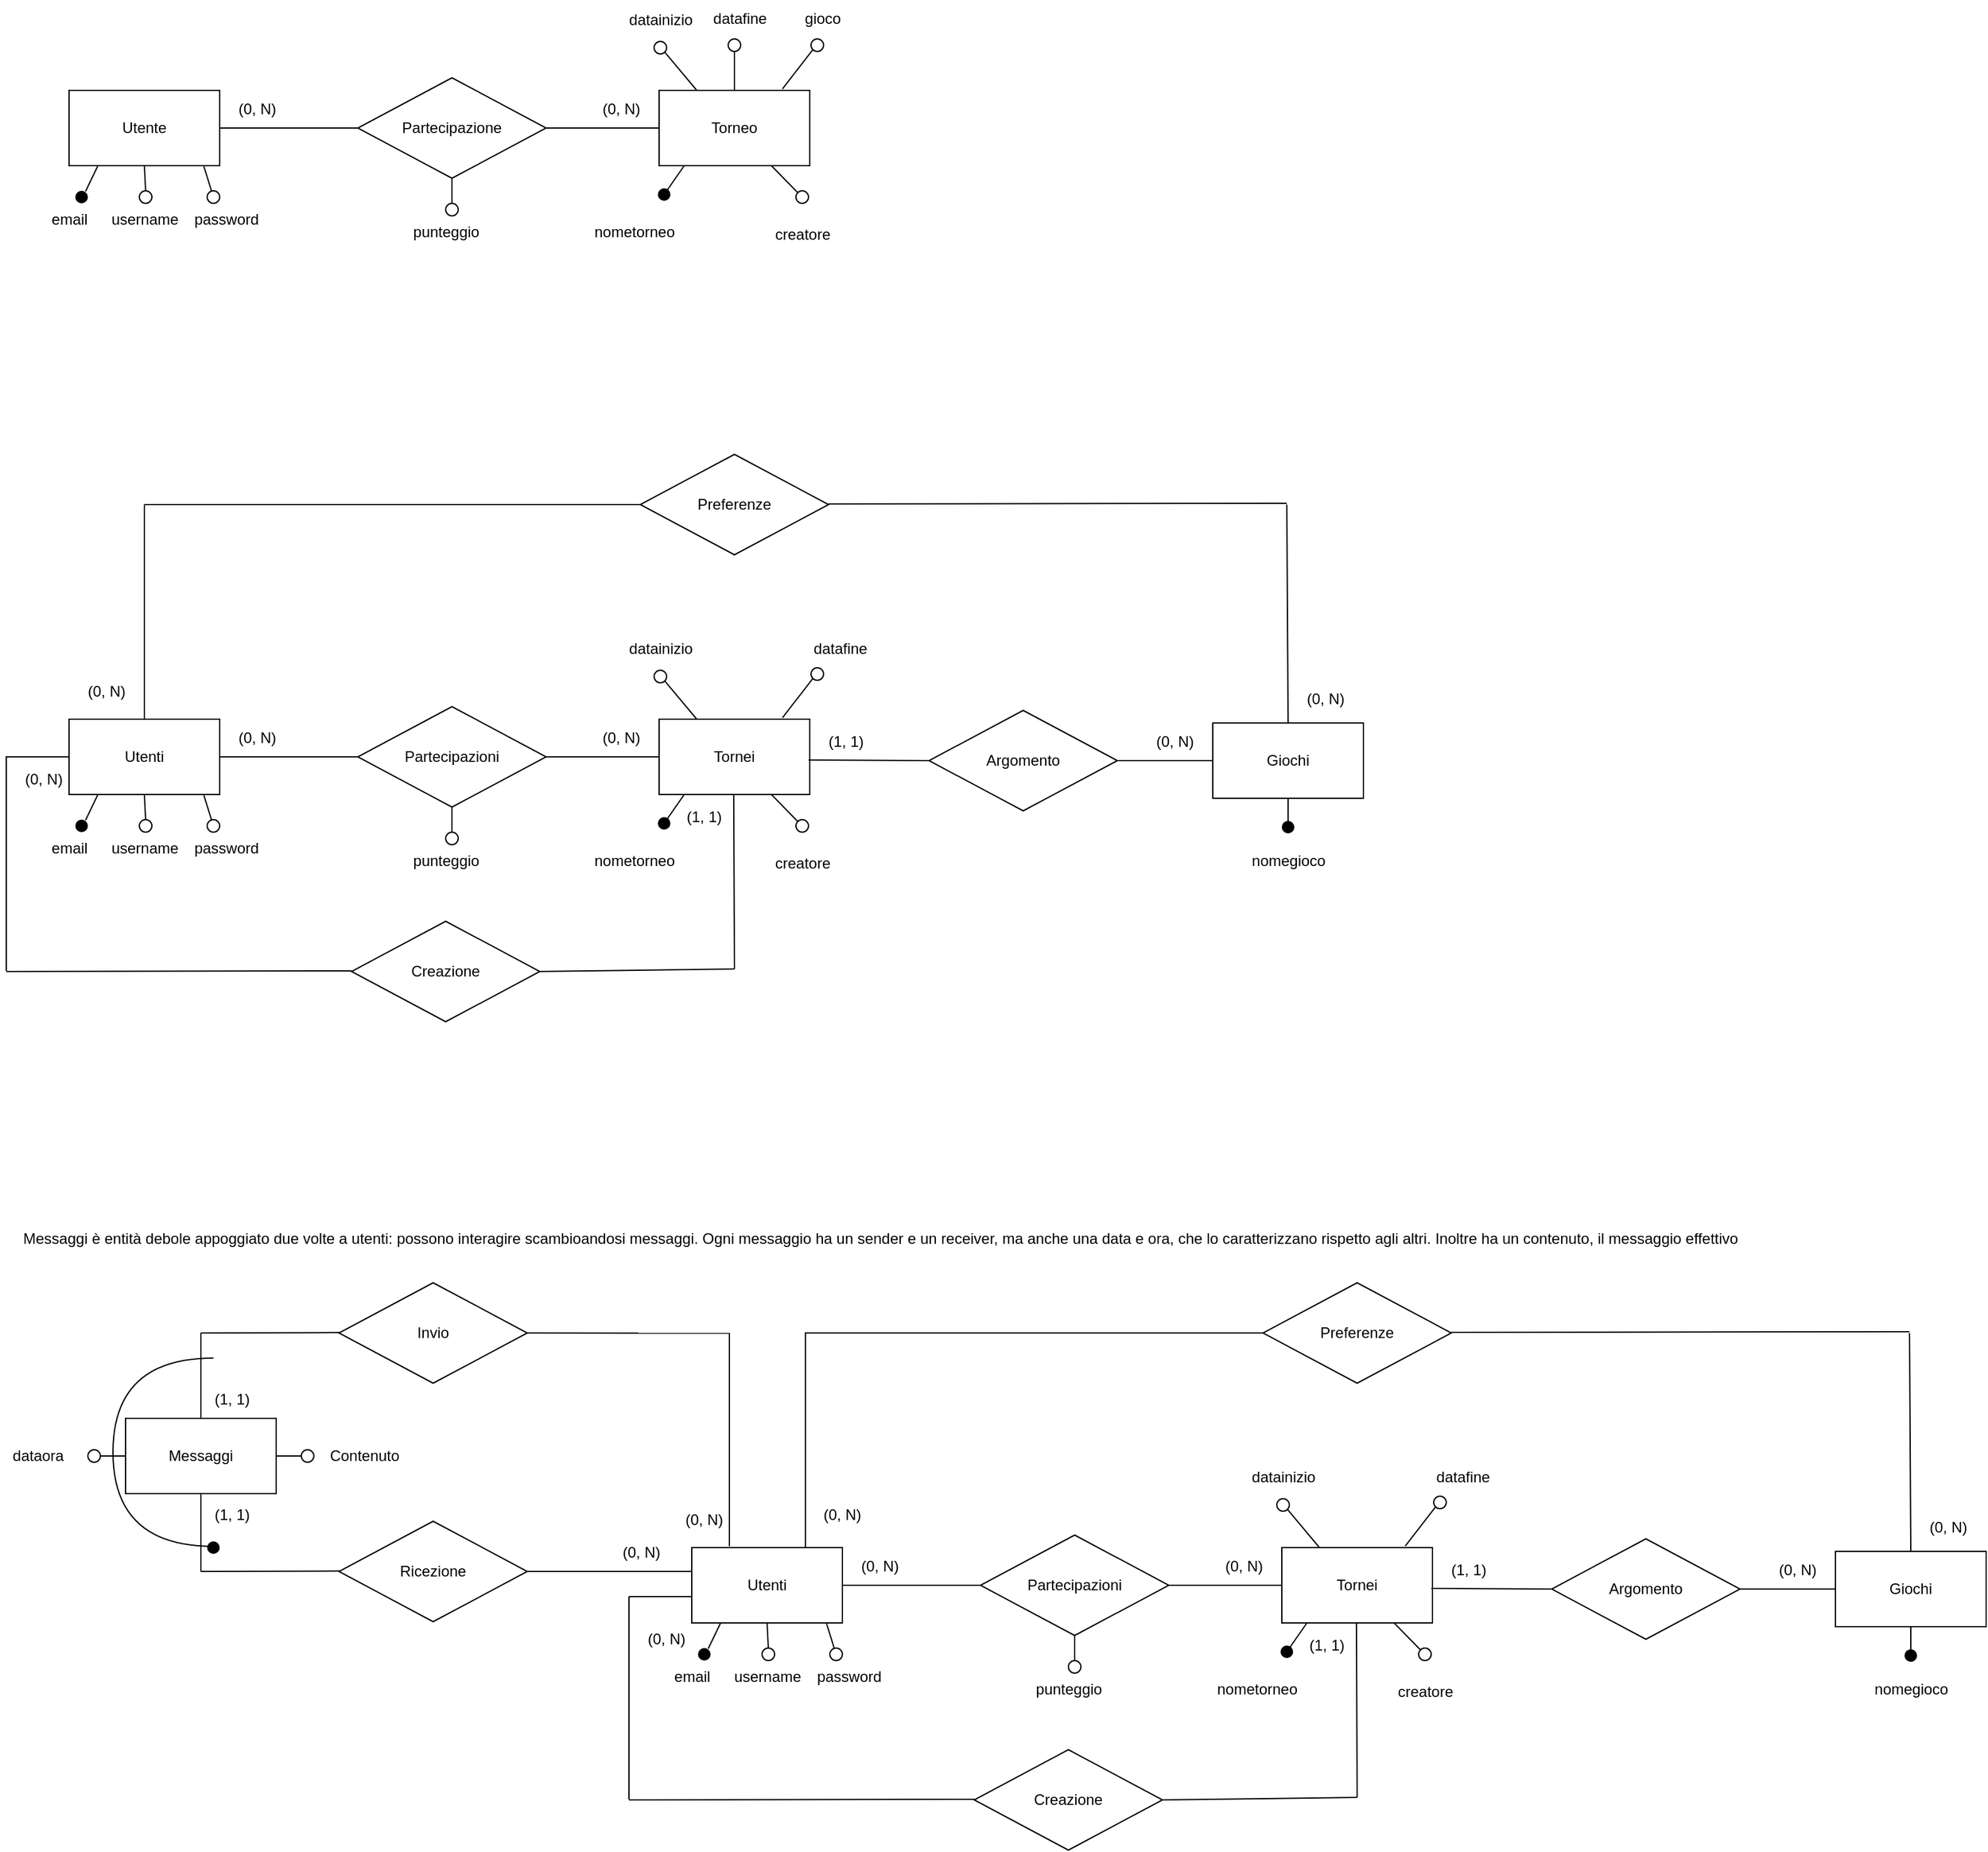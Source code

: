 <mxfile version="23.1.5" type="device">
  <diagram id="R2lEEEUBdFMjLlhIrx00" name="Page-1">
    <mxGraphModel dx="3183" dy="1380" grid="1" gridSize="10" guides="1" tooltips="1" connect="1" arrows="1" fold="1" page="1" pageScale="1" pageWidth="850" pageHeight="1100" math="0" shadow="0" extFonts="Permanent Marker^https://fonts.googleapis.com/css?family=Permanent+Marker">
      <root>
        <mxCell id="0" />
        <mxCell id="1" parent="0" />
        <mxCell id="5RFl3fI0sUFx02BjKnDQ-1" value="Partecipazione" style="rhombus;whiteSpace=wrap;html=1;" parent="1" vertex="1">
          <mxGeometry x="-540" y="220" width="150" height="80" as="geometry" />
        </mxCell>
        <mxCell id="5RFl3fI0sUFx02BjKnDQ-2" value="Utente" style="rounded=0;whiteSpace=wrap;html=1;" parent="1" vertex="1">
          <mxGeometry x="-770" y="230" width="120" height="60" as="geometry" />
        </mxCell>
        <mxCell id="5RFl3fI0sUFx02BjKnDQ-3" value="Torneo" style="rounded=0;whiteSpace=wrap;html=1;" parent="1" vertex="1">
          <mxGeometry x="-300" y="230" width="120" height="60" as="geometry" />
        </mxCell>
        <mxCell id="5RFl3fI0sUFx02BjKnDQ-4" value="" style="endArrow=none;html=1;rounded=0;exitX=1;exitY=0.5;exitDx=0;exitDy=0;entryX=0;entryY=0.5;entryDx=0;entryDy=0;" parent="1" source="5RFl3fI0sUFx02BjKnDQ-2" target="5RFl3fI0sUFx02BjKnDQ-1" edge="1">
          <mxGeometry width="50" height="50" relative="1" as="geometry">
            <mxPoint x="-650" y="360" as="sourcePoint" />
            <mxPoint x="-600" y="310" as="targetPoint" />
          </mxGeometry>
        </mxCell>
        <mxCell id="5RFl3fI0sUFx02BjKnDQ-5" value="" style="endArrow=none;html=1;rounded=0;exitX=1;exitY=0.5;exitDx=0;exitDy=0;entryX=0;entryY=0.5;entryDx=0;entryDy=0;" parent="1" source="5RFl3fI0sUFx02BjKnDQ-1" target="5RFl3fI0sUFx02BjKnDQ-3" edge="1">
          <mxGeometry width="50" height="50" relative="1" as="geometry">
            <mxPoint x="-290" y="170" as="sourcePoint" />
            <mxPoint x="-180" y="170" as="targetPoint" />
            <Array as="points" />
          </mxGeometry>
        </mxCell>
        <mxCell id="5RFl3fI0sUFx02BjKnDQ-6" value="(0, N)" style="text;html=1;align=center;verticalAlign=middle;whiteSpace=wrap;rounded=0;" parent="1" vertex="1">
          <mxGeometry x="-650" y="230" width="60" height="30" as="geometry" />
        </mxCell>
        <mxCell id="5RFl3fI0sUFx02BjKnDQ-7" value="(0, N)" style="text;html=1;align=center;verticalAlign=middle;whiteSpace=wrap;rounded=0;" parent="1" vertex="1">
          <mxGeometry x="-360" y="230" width="60" height="30" as="geometry" />
        </mxCell>
        <mxCell id="slclaiTUCsW0TbaONfWg-7" value="" style="group" parent="1" vertex="1" connectable="0">
          <mxGeometry x="-714" y="310" width="10" height="10" as="geometry" />
        </mxCell>
        <mxCell id="slclaiTUCsW0TbaONfWg-4" value="" style="endArrow=none;html=1;rounded=0;entryX=0.5;entryY=1;entryDx=0;entryDy=0;" parent="slclaiTUCsW0TbaONfWg-7" target="5RFl3fI0sUFx02BjKnDQ-2" edge="1">
          <mxGeometry width="50" height="50" relative="1" as="geometry">
            <mxPoint x="5" as="sourcePoint" />
            <mxPoint x="365" y="30" as="targetPoint" />
          </mxGeometry>
        </mxCell>
        <mxCell id="slclaiTUCsW0TbaONfWg-6" value="" style="ellipse;html=1;aspect=fixed;" parent="slclaiTUCsW0TbaONfWg-7" vertex="1">
          <mxGeometry width="10" height="10" as="geometry" />
        </mxCell>
        <mxCell id="slclaiTUCsW0TbaONfWg-11" value="" style="shape=waypoint;sketch=0;fillStyle=solid;size=10;pointerEvents=1;points=[];fillColor=none;resizable=0;rotatable=0;perimeter=centerPerimeter;snapToPoint=1;" parent="1" vertex="1">
          <mxGeometry x="-770" y="305" width="20" height="20" as="geometry" />
        </mxCell>
        <mxCell id="slclaiTUCsW0TbaONfWg-12" value="" style="group" parent="1" vertex="1" connectable="0">
          <mxGeometry x="-630" y="350" width="10" height="10" as="geometry" />
        </mxCell>
        <mxCell id="slclaiTUCsW0TbaONfWg-22" value="" style="ellipse;whiteSpace=wrap;html=1;aspect=fixed;" parent="slclaiTUCsW0TbaONfWg-12" vertex="1">
          <mxGeometry x="-30" y="-40" width="10" height="10" as="geometry" />
        </mxCell>
        <mxCell id="slclaiTUCsW0TbaONfWg-13" value="" style="endArrow=none;html=1;rounded=0;entryX=0.895;entryY=1.011;entryDx=0;entryDy=0;entryPerimeter=0;" parent="1" source="slclaiTUCsW0TbaONfWg-22" target="5RFl3fI0sUFx02BjKnDQ-2" edge="1">
          <mxGeometry width="50" height="50" relative="1" as="geometry">
            <mxPoint x="-650" y="320" as="sourcePoint" />
            <mxPoint x="-620" y="320" as="targetPoint" />
          </mxGeometry>
        </mxCell>
        <mxCell id="slclaiTUCsW0TbaONfWg-26" value="" style="endArrow=none;html=1;rounded=0;entryX=0.25;entryY=1;entryDx=0;entryDy=0;" parent="1" edge="1">
          <mxGeometry width="50" height="50" relative="1" as="geometry">
            <mxPoint x="-756.871" y="310.476" as="sourcePoint" />
            <mxPoint x="-747" y="290" as="targetPoint" />
          </mxGeometry>
        </mxCell>
        <mxCell id="slclaiTUCsW0TbaONfWg-28" value="email" style="text;html=1;align=center;verticalAlign=middle;resizable=0;points=[];autosize=1;strokeColor=none;fillColor=none;" parent="1" vertex="1">
          <mxGeometry x="-795" y="318" width="50" height="30" as="geometry" />
        </mxCell>
        <mxCell id="slclaiTUCsW0TbaONfWg-29" value="username" style="text;html=1;align=center;verticalAlign=middle;resizable=0;points=[];autosize=1;strokeColor=none;fillColor=none;" parent="1" vertex="1">
          <mxGeometry x="-750" y="318" width="80" height="30" as="geometry" />
        </mxCell>
        <mxCell id="slclaiTUCsW0TbaONfWg-30" value="password" style="text;html=1;align=center;verticalAlign=middle;resizable=0;points=[];autosize=1;strokeColor=none;fillColor=none;" parent="1" vertex="1">
          <mxGeometry x="-680" y="318" width="70" height="30" as="geometry" />
        </mxCell>
        <mxCell id="slclaiTUCsW0TbaONfWg-32" value="" style="endArrow=none;html=1;rounded=0;exitDx=0;exitDy=0;" parent="1" source="slclaiTUCsW0TbaONfWg-52" edge="1">
          <mxGeometry width="50" height="50" relative="1" as="geometry">
            <mxPoint x="-292.464" y="309.464" as="sourcePoint" />
            <mxPoint x="-280" y="290" as="targetPoint" />
          </mxGeometry>
        </mxCell>
        <mxCell id="slclaiTUCsW0TbaONfWg-35" value="" style="ellipse;html=1;aspect=fixed;" parent="1" vertex="1">
          <mxGeometry x="-191" y="310" width="10" height="10" as="geometry" />
        </mxCell>
        <mxCell id="slclaiTUCsW0TbaONfWg-37" value="" style="ellipse;html=1;aspect=fixed;" parent="1" vertex="1">
          <mxGeometry x="-470" y="320" width="10" height="10" as="geometry" />
        </mxCell>
        <mxCell id="slclaiTUCsW0TbaONfWg-38" value="" style="endArrow=none;html=1;rounded=0;exitX=0;exitY=0;exitDx=0;exitDy=0;" parent="1" source="slclaiTUCsW0TbaONfWg-35" target="5RFl3fI0sUFx02BjKnDQ-3" edge="1">
          <mxGeometry width="50" height="50" relative="1" as="geometry">
            <mxPoint x="-230" y="320" as="sourcePoint" />
            <mxPoint x="-230" y="300" as="targetPoint" />
          </mxGeometry>
        </mxCell>
        <mxCell id="slclaiTUCsW0TbaONfWg-45" value="" style="ellipse;html=1;aspect=fixed;" parent="1" vertex="1">
          <mxGeometry x="-304" y="191" width="10" height="10" as="geometry" />
        </mxCell>
        <mxCell id="slclaiTUCsW0TbaONfWg-46" value="" style="endArrow=none;html=1;rounded=0;exitX=1;exitY=1;exitDx=0;exitDy=0;entryX=0.25;entryY=0;entryDx=0;entryDy=0;" parent="1" source="slclaiTUCsW0TbaONfWg-45" target="5RFl3fI0sUFx02BjKnDQ-3" edge="1">
          <mxGeometry width="50" height="50" relative="1" as="geometry">
            <mxPoint x="-249" y="102" as="sourcePoint" />
            <mxPoint x="-229" y="82" as="targetPoint" />
          </mxGeometry>
        </mxCell>
        <mxCell id="slclaiTUCsW0TbaONfWg-47" value="" style="ellipse;html=1;aspect=fixed;" parent="1" vertex="1">
          <mxGeometry x="-245" y="189" width="10" height="10" as="geometry" />
        </mxCell>
        <mxCell id="slclaiTUCsW0TbaONfWg-48" value="" style="ellipse;html=1;aspect=fixed;" parent="1" vertex="1">
          <mxGeometry x="-179" y="189" width="10" height="10" as="geometry" />
        </mxCell>
        <mxCell id="slclaiTUCsW0TbaONfWg-49" value="" style="endArrow=none;html=1;rounded=0;exitX=0.5;exitY=1;exitDx=0;exitDy=0;entryX=0.5;entryY=0;entryDx=0;entryDy=0;" parent="1" source="slclaiTUCsW0TbaONfWg-47" target="5RFl3fI0sUFx02BjKnDQ-3" edge="1">
          <mxGeometry width="50" height="50" relative="1" as="geometry">
            <mxPoint x="-235" y="110" as="sourcePoint" />
            <mxPoint x="-189" y="82" as="targetPoint" />
          </mxGeometry>
        </mxCell>
        <mxCell id="slclaiTUCsW0TbaONfWg-50" value="" style="endArrow=none;html=1;rounded=0;exitX=0;exitY=1;exitDx=0;exitDy=0;entryX=0.819;entryY=-0.02;entryDx=0;entryDy=0;entryPerimeter=0;" parent="1" source="slclaiTUCsW0TbaONfWg-48" target="5RFl3fI0sUFx02BjKnDQ-3" edge="1">
          <mxGeometry width="50" height="50" relative="1" as="geometry">
            <mxPoint x="-179" y="112" as="sourcePoint" />
            <mxPoint x="-157" y="82" as="targetPoint" />
          </mxGeometry>
        </mxCell>
        <mxCell id="slclaiTUCsW0TbaONfWg-53" value="" style="endArrow=none;html=1;rounded=0;exitX=1;exitY=0;exitDx=0;exitDy=0;" parent="1" target="slclaiTUCsW0TbaONfWg-52" edge="1">
          <mxGeometry width="50" height="50" relative="1" as="geometry">
            <mxPoint x="-292.464" y="309.464" as="sourcePoint" />
            <mxPoint x="-280" y="290" as="targetPoint" />
          </mxGeometry>
        </mxCell>
        <mxCell id="slclaiTUCsW0TbaONfWg-52" value="" style="shape=waypoint;sketch=0;fillStyle=solid;size=10;pointerEvents=1;points=[];fillColor=none;resizable=0;rotatable=0;perimeter=centerPerimeter;snapToPoint=1;" parent="1" vertex="1">
          <mxGeometry x="-306" y="303" width="20" height="20" as="geometry" />
        </mxCell>
        <mxCell id="slclaiTUCsW0TbaONfWg-56" value="" style="endArrow=none;html=1;rounded=0;exitX=0.5;exitY=0;exitDx=0;exitDy=0;entryX=0.5;entryY=1;entryDx=0;entryDy=0;" parent="1" edge="1">
          <mxGeometry width="50" height="50" relative="1" as="geometry">
            <mxPoint x="-465" y="320" as="sourcePoint" />
            <mxPoint x="-465" y="300" as="targetPoint" />
          </mxGeometry>
        </mxCell>
        <mxCell id="slclaiTUCsW0TbaONfWg-57" value="nometorneo" style="text;html=1;align=center;verticalAlign=middle;resizable=0;points=[];autosize=1;strokeColor=none;fillColor=none;" parent="1" vertex="1">
          <mxGeometry x="-365" y="328" width="90" height="30" as="geometry" />
        </mxCell>
        <mxCell id="slclaiTUCsW0TbaONfWg-59" value="creatore" style="text;html=1;align=center;verticalAlign=middle;resizable=0;points=[];autosize=1;strokeColor=none;fillColor=none;" parent="1" vertex="1">
          <mxGeometry x="-221" y="330" width="70" height="30" as="geometry" />
        </mxCell>
        <mxCell id="slclaiTUCsW0TbaONfWg-60" value="datainizio" style="text;html=1;align=center;verticalAlign=middle;resizable=0;points=[];autosize=1;strokeColor=none;fillColor=none;" parent="1" vertex="1">
          <mxGeometry x="-334" y="159" width="70" height="30" as="geometry" />
        </mxCell>
        <mxCell id="slclaiTUCsW0TbaONfWg-62" value="datafine" style="text;html=1;align=center;verticalAlign=middle;resizable=0;points=[];autosize=1;strokeColor=none;fillColor=none;" parent="1" vertex="1">
          <mxGeometry x="-271" y="158" width="70" height="30" as="geometry" />
        </mxCell>
        <mxCell id="slclaiTUCsW0TbaONfWg-63" value="gioco" style="text;html=1;align=center;verticalAlign=middle;resizable=0;points=[];autosize=1;strokeColor=none;fillColor=none;" parent="1" vertex="1">
          <mxGeometry x="-195" y="158" width="50" height="30" as="geometry" />
        </mxCell>
        <mxCell id="slclaiTUCsW0TbaONfWg-64" value="punteggio" style="text;html=1;align=center;verticalAlign=middle;resizable=0;points=[];autosize=1;strokeColor=none;fillColor=none;" parent="1" vertex="1">
          <mxGeometry x="-510" y="328" width="80" height="30" as="geometry" />
        </mxCell>
        <mxCell id="UT-KISE8YpS8m0a6In9F-1" value="Partecipazioni" style="rhombus;whiteSpace=wrap;html=1;" parent="1" vertex="1">
          <mxGeometry x="-540" y="721" width="150" height="80" as="geometry" />
        </mxCell>
        <mxCell id="UT-KISE8YpS8m0a6In9F-2" value="Utenti" style="rounded=0;whiteSpace=wrap;html=1;" parent="1" vertex="1">
          <mxGeometry x="-770" y="731" width="120" height="60" as="geometry" />
        </mxCell>
        <mxCell id="UT-KISE8YpS8m0a6In9F-3" value="Tornei" style="rounded=0;whiteSpace=wrap;html=1;" parent="1" vertex="1">
          <mxGeometry x="-300" y="731" width="120" height="60" as="geometry" />
        </mxCell>
        <mxCell id="UT-KISE8YpS8m0a6In9F-4" value="" style="endArrow=none;html=1;rounded=0;exitX=1;exitY=0.5;exitDx=0;exitDy=0;entryX=0;entryY=0.5;entryDx=0;entryDy=0;" parent="1" source="UT-KISE8YpS8m0a6In9F-2" target="UT-KISE8YpS8m0a6In9F-1" edge="1">
          <mxGeometry width="50" height="50" relative="1" as="geometry">
            <mxPoint x="-650" y="861" as="sourcePoint" />
            <mxPoint x="-600" y="811" as="targetPoint" />
          </mxGeometry>
        </mxCell>
        <mxCell id="UT-KISE8YpS8m0a6In9F-5" value="" style="endArrow=none;html=1;rounded=0;exitX=1;exitY=0.5;exitDx=0;exitDy=0;entryX=0;entryY=0.5;entryDx=0;entryDy=0;" parent="1" source="UT-KISE8YpS8m0a6In9F-1" target="UT-KISE8YpS8m0a6In9F-3" edge="1">
          <mxGeometry width="50" height="50" relative="1" as="geometry">
            <mxPoint x="-290" y="671" as="sourcePoint" />
            <mxPoint x="-180" y="671" as="targetPoint" />
            <Array as="points" />
          </mxGeometry>
        </mxCell>
        <mxCell id="UT-KISE8YpS8m0a6In9F-6" value="(0, N)" style="text;html=1;align=center;verticalAlign=middle;whiteSpace=wrap;rounded=0;" parent="1" vertex="1">
          <mxGeometry x="-650" y="731" width="60" height="30" as="geometry" />
        </mxCell>
        <mxCell id="UT-KISE8YpS8m0a6In9F-7" value="(0, N)" style="text;html=1;align=center;verticalAlign=middle;whiteSpace=wrap;rounded=0;" parent="1" vertex="1">
          <mxGeometry x="-360" y="731" width="60" height="30" as="geometry" />
        </mxCell>
        <mxCell id="UT-KISE8YpS8m0a6In9F-8" value="" style="group" parent="1" vertex="1" connectable="0">
          <mxGeometry x="-714" y="811" width="10" height="10" as="geometry" />
        </mxCell>
        <mxCell id="UT-KISE8YpS8m0a6In9F-9" value="" style="endArrow=none;html=1;rounded=0;entryX=0.5;entryY=1;entryDx=0;entryDy=0;" parent="UT-KISE8YpS8m0a6In9F-8" target="UT-KISE8YpS8m0a6In9F-2" edge="1">
          <mxGeometry width="50" height="50" relative="1" as="geometry">
            <mxPoint x="5" as="sourcePoint" />
            <mxPoint x="365" y="30" as="targetPoint" />
          </mxGeometry>
        </mxCell>
        <mxCell id="UT-KISE8YpS8m0a6In9F-10" value="" style="ellipse;html=1;aspect=fixed;" parent="UT-KISE8YpS8m0a6In9F-8" vertex="1">
          <mxGeometry width="10" height="10" as="geometry" />
        </mxCell>
        <mxCell id="UT-KISE8YpS8m0a6In9F-11" value="" style="shape=waypoint;sketch=0;fillStyle=solid;size=10;pointerEvents=1;points=[];fillColor=none;resizable=0;rotatable=0;perimeter=centerPerimeter;snapToPoint=1;" parent="1" vertex="1">
          <mxGeometry x="-770" y="806" width="20" height="20" as="geometry" />
        </mxCell>
        <mxCell id="UT-KISE8YpS8m0a6In9F-12" value="" style="group" parent="1" vertex="1" connectable="0">
          <mxGeometry x="-630" y="851" width="10" height="10" as="geometry" />
        </mxCell>
        <mxCell id="UT-KISE8YpS8m0a6In9F-13" value="" style="ellipse;whiteSpace=wrap;html=1;aspect=fixed;" parent="UT-KISE8YpS8m0a6In9F-12" vertex="1">
          <mxGeometry x="-30" y="-40" width="10" height="10" as="geometry" />
        </mxCell>
        <mxCell id="UT-KISE8YpS8m0a6In9F-14" value="" style="endArrow=none;html=1;rounded=0;entryX=0.895;entryY=1.011;entryDx=0;entryDy=0;entryPerimeter=0;" parent="1" source="UT-KISE8YpS8m0a6In9F-13" target="UT-KISE8YpS8m0a6In9F-2" edge="1">
          <mxGeometry width="50" height="50" relative="1" as="geometry">
            <mxPoint x="-650" y="821" as="sourcePoint" />
            <mxPoint x="-620" y="821" as="targetPoint" />
          </mxGeometry>
        </mxCell>
        <mxCell id="UT-KISE8YpS8m0a6In9F-15" value="" style="endArrow=none;html=1;rounded=0;entryX=0.25;entryY=1;entryDx=0;entryDy=0;" parent="1" edge="1">
          <mxGeometry width="50" height="50" relative="1" as="geometry">
            <mxPoint x="-756.871" y="811.476" as="sourcePoint" />
            <mxPoint x="-747" y="791" as="targetPoint" />
          </mxGeometry>
        </mxCell>
        <mxCell id="UT-KISE8YpS8m0a6In9F-16" value="email" style="text;html=1;align=center;verticalAlign=middle;resizable=0;points=[];autosize=1;strokeColor=none;fillColor=none;" parent="1" vertex="1">
          <mxGeometry x="-795" y="819" width="50" height="30" as="geometry" />
        </mxCell>
        <mxCell id="UT-KISE8YpS8m0a6In9F-17" value="username" style="text;html=1;align=center;verticalAlign=middle;resizable=0;points=[];autosize=1;strokeColor=none;fillColor=none;" parent="1" vertex="1">
          <mxGeometry x="-750" y="819" width="80" height="30" as="geometry" />
        </mxCell>
        <mxCell id="UT-KISE8YpS8m0a6In9F-18" value="password" style="text;html=1;align=center;verticalAlign=middle;resizable=0;points=[];autosize=1;strokeColor=none;fillColor=none;" parent="1" vertex="1">
          <mxGeometry x="-680" y="819" width="70" height="30" as="geometry" />
        </mxCell>
        <mxCell id="UT-KISE8YpS8m0a6In9F-19" value="" style="endArrow=none;html=1;rounded=0;exitDx=0;exitDy=0;" parent="1" source="UT-KISE8YpS8m0a6In9F-30" edge="1">
          <mxGeometry width="50" height="50" relative="1" as="geometry">
            <mxPoint x="-292.464" y="810.464" as="sourcePoint" />
            <mxPoint x="-280" y="791" as="targetPoint" />
          </mxGeometry>
        </mxCell>
        <mxCell id="UT-KISE8YpS8m0a6In9F-20" value="" style="ellipse;html=1;aspect=fixed;" parent="1" vertex="1">
          <mxGeometry x="-191" y="811" width="10" height="10" as="geometry" />
        </mxCell>
        <mxCell id="UT-KISE8YpS8m0a6In9F-21" value="" style="ellipse;html=1;aspect=fixed;" parent="1" vertex="1">
          <mxGeometry x="-470" y="821" width="10" height="10" as="geometry" />
        </mxCell>
        <mxCell id="UT-KISE8YpS8m0a6In9F-22" value="" style="endArrow=none;html=1;rounded=0;exitX=0;exitY=0;exitDx=0;exitDy=0;" parent="1" source="UT-KISE8YpS8m0a6In9F-20" target="UT-KISE8YpS8m0a6In9F-3" edge="1">
          <mxGeometry width="50" height="50" relative="1" as="geometry">
            <mxPoint x="-230" y="821" as="sourcePoint" />
            <mxPoint x="-230" y="801" as="targetPoint" />
          </mxGeometry>
        </mxCell>
        <mxCell id="UT-KISE8YpS8m0a6In9F-23" value="" style="ellipse;html=1;aspect=fixed;" parent="1" vertex="1">
          <mxGeometry x="-304" y="692" width="10" height="10" as="geometry" />
        </mxCell>
        <mxCell id="UT-KISE8YpS8m0a6In9F-24" value="" style="endArrow=none;html=1;rounded=0;exitX=1;exitY=1;exitDx=0;exitDy=0;entryX=0.25;entryY=0;entryDx=0;entryDy=0;" parent="1" source="UT-KISE8YpS8m0a6In9F-23" target="UT-KISE8YpS8m0a6In9F-3" edge="1">
          <mxGeometry width="50" height="50" relative="1" as="geometry">
            <mxPoint x="-249" y="603" as="sourcePoint" />
            <mxPoint x="-229" y="583" as="targetPoint" />
          </mxGeometry>
        </mxCell>
        <mxCell id="UT-KISE8YpS8m0a6In9F-26" value="" style="ellipse;html=1;aspect=fixed;" parent="1" vertex="1">
          <mxGeometry x="-179" y="690" width="10" height="10" as="geometry" />
        </mxCell>
        <mxCell id="UT-KISE8YpS8m0a6In9F-28" value="" style="endArrow=none;html=1;rounded=0;exitX=0;exitY=1;exitDx=0;exitDy=0;entryX=0.819;entryY=-0.02;entryDx=0;entryDy=0;entryPerimeter=0;" parent="1" source="UT-KISE8YpS8m0a6In9F-26" target="UT-KISE8YpS8m0a6In9F-3" edge="1">
          <mxGeometry width="50" height="50" relative="1" as="geometry">
            <mxPoint x="-179" y="613" as="sourcePoint" />
            <mxPoint x="-157" y="583" as="targetPoint" />
          </mxGeometry>
        </mxCell>
        <mxCell id="UT-KISE8YpS8m0a6In9F-29" value="" style="endArrow=none;html=1;rounded=0;exitX=1;exitY=0;exitDx=0;exitDy=0;" parent="1" target="UT-KISE8YpS8m0a6In9F-30" edge="1">
          <mxGeometry width="50" height="50" relative="1" as="geometry">
            <mxPoint x="-292.464" y="810.464" as="sourcePoint" />
            <mxPoint x="-280" y="791" as="targetPoint" />
          </mxGeometry>
        </mxCell>
        <mxCell id="UT-KISE8YpS8m0a6In9F-30" value="" style="shape=waypoint;sketch=0;fillStyle=solid;size=10;pointerEvents=1;points=[];fillColor=none;resizable=0;rotatable=0;perimeter=centerPerimeter;snapToPoint=1;" parent="1" vertex="1">
          <mxGeometry x="-306" y="804" width="20" height="20" as="geometry" />
        </mxCell>
        <mxCell id="UT-KISE8YpS8m0a6In9F-31" value="" style="endArrow=none;html=1;rounded=0;exitX=0.5;exitY=0;exitDx=0;exitDy=0;entryX=0.5;entryY=1;entryDx=0;entryDy=0;" parent="1" edge="1">
          <mxGeometry width="50" height="50" relative="1" as="geometry">
            <mxPoint x="-465" y="821" as="sourcePoint" />
            <mxPoint x="-465" y="801" as="targetPoint" />
          </mxGeometry>
        </mxCell>
        <mxCell id="UT-KISE8YpS8m0a6In9F-32" value="nometorneo" style="text;html=1;align=center;verticalAlign=middle;resizable=0;points=[];autosize=1;strokeColor=none;fillColor=none;" parent="1" vertex="1">
          <mxGeometry x="-365" y="829" width="90" height="30" as="geometry" />
        </mxCell>
        <mxCell id="UT-KISE8YpS8m0a6In9F-33" value="creatore" style="text;html=1;align=center;verticalAlign=middle;resizable=0;points=[];autosize=1;strokeColor=none;fillColor=none;" parent="1" vertex="1">
          <mxGeometry x="-221" y="831" width="70" height="30" as="geometry" />
        </mxCell>
        <mxCell id="UT-KISE8YpS8m0a6In9F-34" value="datainizio" style="text;html=1;align=center;verticalAlign=middle;resizable=0;points=[];autosize=1;strokeColor=none;fillColor=none;" parent="1" vertex="1">
          <mxGeometry x="-334" y="660" width="70" height="30" as="geometry" />
        </mxCell>
        <mxCell id="UT-KISE8YpS8m0a6In9F-35" value="datafine" style="text;html=1;align=center;verticalAlign=middle;resizable=0;points=[];autosize=1;strokeColor=none;fillColor=none;" parent="1" vertex="1">
          <mxGeometry x="-191" y="660" width="70" height="30" as="geometry" />
        </mxCell>
        <mxCell id="UT-KISE8YpS8m0a6In9F-37" value="punteggio" style="text;html=1;align=center;verticalAlign=middle;resizable=0;points=[];autosize=1;strokeColor=none;fillColor=none;" parent="1" vertex="1">
          <mxGeometry x="-510" y="829" width="80" height="30" as="geometry" />
        </mxCell>
        <mxCell id="UT-KISE8YpS8m0a6In9F-38" value="Giochi" style="rounded=0;whiteSpace=wrap;html=1;" parent="1" vertex="1">
          <mxGeometry x="141" y="734" width="120" height="60" as="geometry" />
        </mxCell>
        <mxCell id="UT-KISE8YpS8m0a6In9F-39" value="Argomento" style="rhombus;whiteSpace=wrap;html=1;" parent="1" vertex="1">
          <mxGeometry x="-85" y="724" width="150" height="80" as="geometry" />
        </mxCell>
        <mxCell id="UT-KISE8YpS8m0a6In9F-40" value="Preferenze" style="rhombus;whiteSpace=wrap;html=1;" parent="1" vertex="1">
          <mxGeometry x="-315" y="520" width="150" height="80" as="geometry" />
        </mxCell>
        <mxCell id="UT-KISE8YpS8m0a6In9F-42" value="" style="endArrow=none;html=1;rounded=0;exitX=1;exitY=0.5;exitDx=0;exitDy=0;entryX=0;entryY=0.5;entryDx=0;entryDy=0;" parent="1" target="UT-KISE8YpS8m0a6In9F-39" edge="1">
          <mxGeometry width="50" height="50" relative="1" as="geometry">
            <mxPoint x="-181" y="763.5" as="sourcePoint" />
            <mxPoint x="-71" y="763.5" as="targetPoint" />
          </mxGeometry>
        </mxCell>
        <mxCell id="UT-KISE8YpS8m0a6In9F-43" value="" style="endArrow=none;html=1;rounded=0;exitX=1;exitY=0.5;exitDx=0;exitDy=0;entryX=0;entryY=0.5;entryDx=0;entryDy=0;" parent="1" source="UT-KISE8YpS8m0a6In9F-39" target="UT-KISE8YpS8m0a6In9F-38" edge="1">
          <mxGeometry width="50" height="50" relative="1" as="geometry">
            <mxPoint x="95" y="759" as="sourcePoint" />
            <mxPoint x="145" y="759" as="targetPoint" />
          </mxGeometry>
        </mxCell>
        <mxCell id="UT-KISE8YpS8m0a6In9F-44" value="" style="endArrow=none;html=1;rounded=0;exitDx=0;exitDy=0;entryX=0.5;entryY=1;entryDx=0;entryDy=0;" parent="1" source="UT-KISE8YpS8m0a6In9F-46" target="UT-KISE8YpS8m0a6In9F-38" edge="1">
          <mxGeometry width="50" height="50" relative="1" as="geometry">
            <mxPoint x="197.536" y="813.464" as="sourcePoint" />
            <mxPoint x="210" y="794" as="targetPoint" />
          </mxGeometry>
        </mxCell>
        <mxCell id="UT-KISE8YpS8m0a6In9F-45" value="" style="endArrow=none;html=1;rounded=0;exitX=1;exitY=0;exitDx=0;exitDy=0;" parent="1" target="UT-KISE8YpS8m0a6In9F-46" edge="1">
          <mxGeometry width="50" height="50" relative="1" as="geometry">
            <mxPoint x="197.536" y="813.464" as="sourcePoint" />
            <mxPoint x="210" y="794" as="targetPoint" />
          </mxGeometry>
        </mxCell>
        <mxCell id="UT-KISE8YpS8m0a6In9F-46" value="" style="shape=waypoint;sketch=0;fillStyle=solid;size=10;pointerEvents=1;points=[];fillColor=none;resizable=0;rotatable=0;perimeter=centerPerimeter;snapToPoint=1;" parent="1" vertex="1">
          <mxGeometry x="191" y="807" width="20" height="20" as="geometry" />
        </mxCell>
        <mxCell id="UT-KISE8YpS8m0a6In9F-47" value="nomegioco" style="text;html=1;align=center;verticalAlign=middle;resizable=0;points=[];autosize=1;strokeColor=none;fillColor=none;" parent="1" vertex="1">
          <mxGeometry x="161" y="829" width="80" height="30" as="geometry" />
        </mxCell>
        <mxCell id="UT-KISE8YpS8m0a6In9F-48" value="(0, N)" style="text;html=1;align=center;verticalAlign=middle;whiteSpace=wrap;rounded=0;" parent="1" vertex="1">
          <mxGeometry x="81" y="734" width="60" height="30" as="geometry" />
        </mxCell>
        <mxCell id="UT-KISE8YpS8m0a6In9F-49" value="(1, 1)" style="text;html=1;align=center;verticalAlign=middle;whiteSpace=wrap;rounded=0;" parent="1" vertex="1">
          <mxGeometry x="-181" y="734" width="60" height="30" as="geometry" />
        </mxCell>
        <mxCell id="UT-KISE8YpS8m0a6In9F-50" value="" style="endArrow=none;html=1;rounded=0;exitX=0.5;exitY=0;exitDx=0;exitDy=0;" parent="1" source="UT-KISE8YpS8m0a6In9F-2" edge="1">
          <mxGeometry width="50" height="50" relative="1" as="geometry">
            <mxPoint x="-710" y="680" as="sourcePoint" />
            <mxPoint x="-710" y="560" as="targetPoint" />
          </mxGeometry>
        </mxCell>
        <mxCell id="UT-KISE8YpS8m0a6In9F-51" value="" style="endArrow=none;html=1;rounded=0;exitX=0.5;exitY=0;exitDx=0;exitDy=0;" parent="1" source="UT-KISE8YpS8m0a6In9F-38" edge="1">
          <mxGeometry width="50" height="50" relative="1" as="geometry">
            <mxPoint x="200.47" y="702" as="sourcePoint" />
            <mxPoint x="200" y="560" as="targetPoint" />
          </mxGeometry>
        </mxCell>
        <mxCell id="UT-KISE8YpS8m0a6In9F-52" value="" style="endArrow=none;html=1;rounded=0;exitX=0;exitY=0.5;exitDx=0;exitDy=0;" parent="1" source="UT-KISE8YpS8m0a6In9F-40" edge="1">
          <mxGeometry width="50" height="50" relative="1" as="geometry">
            <mxPoint x="-700" y="741" as="sourcePoint" />
            <mxPoint x="-710" y="560" as="targetPoint" />
          </mxGeometry>
        </mxCell>
        <mxCell id="UT-KISE8YpS8m0a6In9F-53" value="" style="endArrow=none;html=1;rounded=0;" parent="1" edge="1">
          <mxGeometry width="50" height="50" relative="1" as="geometry">
            <mxPoint x="200" y="559" as="sourcePoint" />
            <mxPoint x="-165" y="559.47" as="targetPoint" />
          </mxGeometry>
        </mxCell>
        <mxCell id="UT-KISE8YpS8m0a6In9F-54" value="(0, N)" style="text;html=1;align=center;verticalAlign=middle;whiteSpace=wrap;rounded=0;" parent="1" vertex="1">
          <mxGeometry x="201" y="700" width="60" height="30" as="geometry" />
        </mxCell>
        <mxCell id="UT-KISE8YpS8m0a6In9F-55" value="(0, N)" style="text;html=1;align=center;verticalAlign=middle;whiteSpace=wrap;rounded=0;" parent="1" vertex="1">
          <mxGeometry x="-770" y="694" width="60" height="30" as="geometry" />
        </mxCell>
        <mxCell id="UT-KISE8YpS8m0a6In9F-58" value="" style="endArrow=none;html=1;rounded=0;exitX=0.5;exitY=0;exitDx=0;exitDy=0;" parent="1" edge="1">
          <mxGeometry width="50" height="50" relative="1" as="geometry">
            <mxPoint x="-820" y="931.5" as="sourcePoint" />
            <mxPoint x="-820" y="760.5" as="targetPoint" />
          </mxGeometry>
        </mxCell>
        <mxCell id="UT-KISE8YpS8m0a6In9F-59" value="" style="endArrow=none;html=1;rounded=0;entryX=0;entryY=0.5;entryDx=0;entryDy=0;" parent="1" target="UT-KISE8YpS8m0a6In9F-2" edge="1">
          <mxGeometry width="50" height="50" relative="1" as="geometry">
            <mxPoint x="-820" y="761" as="sourcePoint" />
            <mxPoint x="-810" y="599" as="targetPoint" />
          </mxGeometry>
        </mxCell>
        <mxCell id="UT-KISE8YpS8m0a6In9F-60" value="Creazione" style="rhombus;whiteSpace=wrap;html=1;" parent="1" vertex="1">
          <mxGeometry x="-545" y="892" width="150" height="80" as="geometry" />
        </mxCell>
        <mxCell id="UT-KISE8YpS8m0a6In9F-61" value="" style="endArrow=none;html=1;rounded=0;entryX=0;entryY=0.5;entryDx=0;entryDy=0;" parent="1" edge="1">
          <mxGeometry width="50" height="50" relative="1" as="geometry">
            <mxPoint x="-820" y="932" as="sourcePoint" />
            <mxPoint x="-545" y="931.44" as="targetPoint" />
          </mxGeometry>
        </mxCell>
        <mxCell id="UT-KISE8YpS8m0a6In9F-62" value="" style="endArrow=none;html=1;rounded=0;" parent="1" edge="1">
          <mxGeometry width="50" height="50" relative="1" as="geometry">
            <mxPoint x="-240" y="930" as="sourcePoint" />
            <mxPoint x="-240.56" y="791" as="targetPoint" />
          </mxGeometry>
        </mxCell>
        <mxCell id="UT-KISE8YpS8m0a6In9F-63" value="" style="endArrow=none;html=1;rounded=0;" parent="1" edge="1">
          <mxGeometry width="50" height="50" relative="1" as="geometry">
            <mxPoint x="-396" y="932" as="sourcePoint" />
            <mxPoint x="-240" y="930" as="targetPoint" />
          </mxGeometry>
        </mxCell>
        <mxCell id="UT-KISE8YpS8m0a6In9F-64" value="(0, N)" style="text;html=1;align=center;verticalAlign=middle;whiteSpace=wrap;rounded=0;" parent="1" vertex="1">
          <mxGeometry x="-820" y="764" width="60" height="30" as="geometry" />
        </mxCell>
        <mxCell id="UT-KISE8YpS8m0a6In9F-65" value="(1, 1)" style="text;html=1;align=center;verticalAlign=middle;whiteSpace=wrap;rounded=0;" parent="1" vertex="1">
          <mxGeometry x="-294" y="794" width="60" height="30" as="geometry" />
        </mxCell>
        <mxCell id="K6H2vCxu7FKlwU06c7rR-1" value="Partecipazioni" style="rhombus;whiteSpace=wrap;html=1;" vertex="1" parent="1">
          <mxGeometry x="-44" y="1381" width="150" height="80" as="geometry" />
        </mxCell>
        <mxCell id="K6H2vCxu7FKlwU06c7rR-2" value="Utenti" style="rounded=0;whiteSpace=wrap;html=1;" vertex="1" parent="1">
          <mxGeometry x="-274" y="1391" width="120" height="60" as="geometry" />
        </mxCell>
        <mxCell id="K6H2vCxu7FKlwU06c7rR-3" value="Tornei" style="rounded=0;whiteSpace=wrap;html=1;" vertex="1" parent="1">
          <mxGeometry x="196" y="1391" width="120" height="60" as="geometry" />
        </mxCell>
        <mxCell id="K6H2vCxu7FKlwU06c7rR-4" value="" style="endArrow=none;html=1;rounded=0;exitX=1;exitY=0.5;exitDx=0;exitDy=0;entryX=0;entryY=0.5;entryDx=0;entryDy=0;" edge="1" parent="1" source="K6H2vCxu7FKlwU06c7rR-2" target="K6H2vCxu7FKlwU06c7rR-1">
          <mxGeometry width="50" height="50" relative="1" as="geometry">
            <mxPoint x="-154" y="1521" as="sourcePoint" />
            <mxPoint x="-104" y="1471" as="targetPoint" />
          </mxGeometry>
        </mxCell>
        <mxCell id="K6H2vCxu7FKlwU06c7rR-5" value="" style="endArrow=none;html=1;rounded=0;exitX=1;exitY=0.5;exitDx=0;exitDy=0;entryX=0;entryY=0.5;entryDx=0;entryDy=0;" edge="1" parent="1" source="K6H2vCxu7FKlwU06c7rR-1" target="K6H2vCxu7FKlwU06c7rR-3">
          <mxGeometry width="50" height="50" relative="1" as="geometry">
            <mxPoint x="206" y="1331" as="sourcePoint" />
            <mxPoint x="316" y="1331" as="targetPoint" />
            <Array as="points" />
          </mxGeometry>
        </mxCell>
        <mxCell id="K6H2vCxu7FKlwU06c7rR-6" value="(0, N)" style="text;html=1;align=center;verticalAlign=middle;whiteSpace=wrap;rounded=0;" vertex="1" parent="1">
          <mxGeometry x="-154" y="1391" width="60" height="30" as="geometry" />
        </mxCell>
        <mxCell id="K6H2vCxu7FKlwU06c7rR-7" value="(0, N)" style="text;html=1;align=center;verticalAlign=middle;whiteSpace=wrap;rounded=0;" vertex="1" parent="1">
          <mxGeometry x="136" y="1391" width="60" height="30" as="geometry" />
        </mxCell>
        <mxCell id="K6H2vCxu7FKlwU06c7rR-8" value="" style="group" vertex="1" connectable="0" parent="1">
          <mxGeometry x="-218" y="1471" width="10" height="10" as="geometry" />
        </mxCell>
        <mxCell id="K6H2vCxu7FKlwU06c7rR-9" value="" style="endArrow=none;html=1;rounded=0;entryX=0.5;entryY=1;entryDx=0;entryDy=0;" edge="1" parent="K6H2vCxu7FKlwU06c7rR-8" target="K6H2vCxu7FKlwU06c7rR-2">
          <mxGeometry width="50" height="50" relative="1" as="geometry">
            <mxPoint x="5" as="sourcePoint" />
            <mxPoint x="365" y="30" as="targetPoint" />
          </mxGeometry>
        </mxCell>
        <mxCell id="K6H2vCxu7FKlwU06c7rR-10" value="" style="ellipse;html=1;aspect=fixed;" vertex="1" parent="K6H2vCxu7FKlwU06c7rR-8">
          <mxGeometry width="10" height="10" as="geometry" />
        </mxCell>
        <mxCell id="K6H2vCxu7FKlwU06c7rR-11" value="" style="shape=waypoint;sketch=0;fillStyle=solid;size=10;pointerEvents=1;points=[];fillColor=none;resizable=0;rotatable=0;perimeter=centerPerimeter;snapToPoint=1;" vertex="1" parent="1">
          <mxGeometry x="-274" y="1466" width="20" height="20" as="geometry" />
        </mxCell>
        <mxCell id="K6H2vCxu7FKlwU06c7rR-12" value="" style="group" vertex="1" connectable="0" parent="1">
          <mxGeometry x="-134" y="1511" width="10" height="10" as="geometry" />
        </mxCell>
        <mxCell id="K6H2vCxu7FKlwU06c7rR-13" value="" style="ellipse;whiteSpace=wrap;html=1;aspect=fixed;" vertex="1" parent="K6H2vCxu7FKlwU06c7rR-12">
          <mxGeometry x="-30" y="-40" width="10" height="10" as="geometry" />
        </mxCell>
        <mxCell id="K6H2vCxu7FKlwU06c7rR-14" value="" style="endArrow=none;html=1;rounded=0;entryX=0.895;entryY=1.011;entryDx=0;entryDy=0;entryPerimeter=0;" edge="1" parent="1" source="K6H2vCxu7FKlwU06c7rR-13" target="K6H2vCxu7FKlwU06c7rR-2">
          <mxGeometry width="50" height="50" relative="1" as="geometry">
            <mxPoint x="-154" y="1481" as="sourcePoint" />
            <mxPoint x="-124" y="1481" as="targetPoint" />
          </mxGeometry>
        </mxCell>
        <mxCell id="K6H2vCxu7FKlwU06c7rR-15" value="" style="endArrow=none;html=1;rounded=0;entryX=0.25;entryY=1;entryDx=0;entryDy=0;" edge="1" parent="1">
          <mxGeometry width="50" height="50" relative="1" as="geometry">
            <mxPoint x="-260.871" y="1471.476" as="sourcePoint" />
            <mxPoint x="-251" y="1451" as="targetPoint" />
          </mxGeometry>
        </mxCell>
        <mxCell id="K6H2vCxu7FKlwU06c7rR-16" value="email" style="text;html=1;align=center;verticalAlign=middle;resizable=0;points=[];autosize=1;strokeColor=none;fillColor=none;" vertex="1" parent="1">
          <mxGeometry x="-299" y="1479" width="50" height="30" as="geometry" />
        </mxCell>
        <mxCell id="K6H2vCxu7FKlwU06c7rR-17" value="username" style="text;html=1;align=center;verticalAlign=middle;resizable=0;points=[];autosize=1;strokeColor=none;fillColor=none;" vertex="1" parent="1">
          <mxGeometry x="-254" y="1479" width="80" height="30" as="geometry" />
        </mxCell>
        <mxCell id="K6H2vCxu7FKlwU06c7rR-18" value="password" style="text;html=1;align=center;verticalAlign=middle;resizable=0;points=[];autosize=1;strokeColor=none;fillColor=none;" vertex="1" parent="1">
          <mxGeometry x="-184" y="1479" width="70" height="30" as="geometry" />
        </mxCell>
        <mxCell id="K6H2vCxu7FKlwU06c7rR-19" value="" style="endArrow=none;html=1;rounded=0;exitDx=0;exitDy=0;" edge="1" parent="1" source="K6H2vCxu7FKlwU06c7rR-28">
          <mxGeometry width="50" height="50" relative="1" as="geometry">
            <mxPoint x="203.536" y="1470.464" as="sourcePoint" />
            <mxPoint x="216" y="1451" as="targetPoint" />
          </mxGeometry>
        </mxCell>
        <mxCell id="K6H2vCxu7FKlwU06c7rR-20" value="" style="ellipse;html=1;aspect=fixed;" vertex="1" parent="1">
          <mxGeometry x="305" y="1471" width="10" height="10" as="geometry" />
        </mxCell>
        <mxCell id="K6H2vCxu7FKlwU06c7rR-21" value="" style="ellipse;html=1;aspect=fixed;" vertex="1" parent="1">
          <mxGeometry x="26" y="1481" width="10" height="10" as="geometry" />
        </mxCell>
        <mxCell id="K6H2vCxu7FKlwU06c7rR-22" value="" style="endArrow=none;html=1;rounded=0;exitX=0;exitY=0;exitDx=0;exitDy=0;" edge="1" parent="1" source="K6H2vCxu7FKlwU06c7rR-20" target="K6H2vCxu7FKlwU06c7rR-3">
          <mxGeometry width="50" height="50" relative="1" as="geometry">
            <mxPoint x="266" y="1481" as="sourcePoint" />
            <mxPoint x="266" y="1461" as="targetPoint" />
          </mxGeometry>
        </mxCell>
        <mxCell id="K6H2vCxu7FKlwU06c7rR-23" value="" style="ellipse;html=1;aspect=fixed;" vertex="1" parent="1">
          <mxGeometry x="192" y="1352" width="10" height="10" as="geometry" />
        </mxCell>
        <mxCell id="K6H2vCxu7FKlwU06c7rR-24" value="" style="endArrow=none;html=1;rounded=0;exitX=1;exitY=1;exitDx=0;exitDy=0;entryX=0.25;entryY=0;entryDx=0;entryDy=0;" edge="1" parent="1" source="K6H2vCxu7FKlwU06c7rR-23" target="K6H2vCxu7FKlwU06c7rR-3">
          <mxGeometry width="50" height="50" relative="1" as="geometry">
            <mxPoint x="247" y="1263" as="sourcePoint" />
            <mxPoint x="267" y="1243" as="targetPoint" />
          </mxGeometry>
        </mxCell>
        <mxCell id="K6H2vCxu7FKlwU06c7rR-25" value="" style="ellipse;html=1;aspect=fixed;" vertex="1" parent="1">
          <mxGeometry x="317" y="1350" width="10" height="10" as="geometry" />
        </mxCell>
        <mxCell id="K6H2vCxu7FKlwU06c7rR-26" value="" style="endArrow=none;html=1;rounded=0;exitX=0;exitY=1;exitDx=0;exitDy=0;entryX=0.819;entryY=-0.02;entryDx=0;entryDy=0;entryPerimeter=0;" edge="1" parent="1" source="K6H2vCxu7FKlwU06c7rR-25" target="K6H2vCxu7FKlwU06c7rR-3">
          <mxGeometry width="50" height="50" relative="1" as="geometry">
            <mxPoint x="317" y="1273" as="sourcePoint" />
            <mxPoint x="339" y="1243" as="targetPoint" />
          </mxGeometry>
        </mxCell>
        <mxCell id="K6H2vCxu7FKlwU06c7rR-27" value="" style="endArrow=none;html=1;rounded=0;exitX=1;exitY=0;exitDx=0;exitDy=0;" edge="1" parent="1" target="K6H2vCxu7FKlwU06c7rR-28">
          <mxGeometry width="50" height="50" relative="1" as="geometry">
            <mxPoint x="203.536" y="1470.464" as="sourcePoint" />
            <mxPoint x="216" y="1451" as="targetPoint" />
          </mxGeometry>
        </mxCell>
        <mxCell id="K6H2vCxu7FKlwU06c7rR-28" value="" style="shape=waypoint;sketch=0;fillStyle=solid;size=10;pointerEvents=1;points=[];fillColor=none;resizable=0;rotatable=0;perimeter=centerPerimeter;snapToPoint=1;" vertex="1" parent="1">
          <mxGeometry x="190" y="1464" width="20" height="20" as="geometry" />
        </mxCell>
        <mxCell id="K6H2vCxu7FKlwU06c7rR-29" value="" style="endArrow=none;html=1;rounded=0;exitX=0.5;exitY=0;exitDx=0;exitDy=0;entryX=0.5;entryY=1;entryDx=0;entryDy=0;" edge="1" parent="1">
          <mxGeometry width="50" height="50" relative="1" as="geometry">
            <mxPoint x="31" y="1481" as="sourcePoint" />
            <mxPoint x="31" y="1461" as="targetPoint" />
          </mxGeometry>
        </mxCell>
        <mxCell id="K6H2vCxu7FKlwU06c7rR-30" value="nometorneo" style="text;html=1;align=center;verticalAlign=middle;resizable=0;points=[];autosize=1;strokeColor=none;fillColor=none;" vertex="1" parent="1">
          <mxGeometry x="131" y="1489" width="90" height="30" as="geometry" />
        </mxCell>
        <mxCell id="K6H2vCxu7FKlwU06c7rR-31" value="creatore" style="text;html=1;align=center;verticalAlign=middle;resizable=0;points=[];autosize=1;strokeColor=none;fillColor=none;" vertex="1" parent="1">
          <mxGeometry x="275" y="1491" width="70" height="30" as="geometry" />
        </mxCell>
        <mxCell id="K6H2vCxu7FKlwU06c7rR-32" value="datainizio" style="text;html=1;align=center;verticalAlign=middle;resizable=0;points=[];autosize=1;strokeColor=none;fillColor=none;" vertex="1" parent="1">
          <mxGeometry x="162" y="1320" width="70" height="30" as="geometry" />
        </mxCell>
        <mxCell id="K6H2vCxu7FKlwU06c7rR-33" value="datafine" style="text;html=1;align=center;verticalAlign=middle;resizable=0;points=[];autosize=1;strokeColor=none;fillColor=none;" vertex="1" parent="1">
          <mxGeometry x="305" y="1320" width="70" height="30" as="geometry" />
        </mxCell>
        <mxCell id="K6H2vCxu7FKlwU06c7rR-34" value="punteggio" style="text;html=1;align=center;verticalAlign=middle;resizable=0;points=[];autosize=1;strokeColor=none;fillColor=none;" vertex="1" parent="1">
          <mxGeometry x="-14" y="1489" width="80" height="30" as="geometry" />
        </mxCell>
        <mxCell id="K6H2vCxu7FKlwU06c7rR-35" value="Giochi" style="rounded=0;whiteSpace=wrap;html=1;" vertex="1" parent="1">
          <mxGeometry x="637" y="1394" width="120" height="60" as="geometry" />
        </mxCell>
        <mxCell id="K6H2vCxu7FKlwU06c7rR-36" value="Argomento" style="rhombus;whiteSpace=wrap;html=1;" vertex="1" parent="1">
          <mxGeometry x="411" y="1384" width="150" height="80" as="geometry" />
        </mxCell>
        <mxCell id="K6H2vCxu7FKlwU06c7rR-37" value="Preferenze" style="rhombus;whiteSpace=wrap;html=1;" vertex="1" parent="1">
          <mxGeometry x="181" y="1180" width="150" height="80" as="geometry" />
        </mxCell>
        <mxCell id="K6H2vCxu7FKlwU06c7rR-38" value="" style="endArrow=none;html=1;rounded=0;exitX=1;exitY=0.5;exitDx=0;exitDy=0;entryX=0;entryY=0.5;entryDx=0;entryDy=0;" edge="1" parent="1" target="K6H2vCxu7FKlwU06c7rR-36">
          <mxGeometry width="50" height="50" relative="1" as="geometry">
            <mxPoint x="315" y="1423.5" as="sourcePoint" />
            <mxPoint x="425" y="1423.5" as="targetPoint" />
          </mxGeometry>
        </mxCell>
        <mxCell id="K6H2vCxu7FKlwU06c7rR-39" value="" style="endArrow=none;html=1;rounded=0;exitX=1;exitY=0.5;exitDx=0;exitDy=0;entryX=0;entryY=0.5;entryDx=0;entryDy=0;" edge="1" parent="1" source="K6H2vCxu7FKlwU06c7rR-36" target="K6H2vCxu7FKlwU06c7rR-35">
          <mxGeometry width="50" height="50" relative="1" as="geometry">
            <mxPoint x="591" y="1419" as="sourcePoint" />
            <mxPoint x="641" y="1419" as="targetPoint" />
          </mxGeometry>
        </mxCell>
        <mxCell id="K6H2vCxu7FKlwU06c7rR-40" value="" style="endArrow=none;html=1;rounded=0;exitDx=0;exitDy=0;entryX=0.5;entryY=1;entryDx=0;entryDy=0;" edge="1" parent="1" source="K6H2vCxu7FKlwU06c7rR-42" target="K6H2vCxu7FKlwU06c7rR-35">
          <mxGeometry width="50" height="50" relative="1" as="geometry">
            <mxPoint x="693.536" y="1473.464" as="sourcePoint" />
            <mxPoint x="706" y="1454" as="targetPoint" />
          </mxGeometry>
        </mxCell>
        <mxCell id="K6H2vCxu7FKlwU06c7rR-41" value="" style="endArrow=none;html=1;rounded=0;exitX=1;exitY=0;exitDx=0;exitDy=0;" edge="1" parent="1" target="K6H2vCxu7FKlwU06c7rR-42">
          <mxGeometry width="50" height="50" relative="1" as="geometry">
            <mxPoint x="693.536" y="1473.464" as="sourcePoint" />
            <mxPoint x="706" y="1454" as="targetPoint" />
          </mxGeometry>
        </mxCell>
        <mxCell id="K6H2vCxu7FKlwU06c7rR-42" value="" style="shape=waypoint;sketch=0;fillStyle=solid;size=10;pointerEvents=1;points=[];fillColor=none;resizable=0;rotatable=0;perimeter=centerPerimeter;snapToPoint=1;" vertex="1" parent="1">
          <mxGeometry x="687" y="1467" width="20" height="20" as="geometry" />
        </mxCell>
        <mxCell id="K6H2vCxu7FKlwU06c7rR-43" value="nomegioco" style="text;html=1;align=center;verticalAlign=middle;resizable=0;points=[];autosize=1;strokeColor=none;fillColor=none;" vertex="1" parent="1">
          <mxGeometry x="657" y="1489" width="80" height="30" as="geometry" />
        </mxCell>
        <mxCell id="K6H2vCxu7FKlwU06c7rR-44" value="(0, N)" style="text;html=1;align=center;verticalAlign=middle;whiteSpace=wrap;rounded=0;" vertex="1" parent="1">
          <mxGeometry x="577" y="1394" width="60" height="30" as="geometry" />
        </mxCell>
        <mxCell id="K6H2vCxu7FKlwU06c7rR-45" value="(1, 1)" style="text;html=1;align=center;verticalAlign=middle;whiteSpace=wrap;rounded=0;" vertex="1" parent="1">
          <mxGeometry x="315" y="1394" width="60" height="30" as="geometry" />
        </mxCell>
        <mxCell id="K6H2vCxu7FKlwU06c7rR-46" value="" style="endArrow=none;html=1;rounded=0;exitX=0.5;exitY=0;exitDx=0;exitDy=0;" edge="1" parent="1">
          <mxGeometry width="50" height="50" relative="1" as="geometry">
            <mxPoint x="-183.43" y="1391.0" as="sourcePoint" />
            <mxPoint x="-183.43" y="1220" as="targetPoint" />
          </mxGeometry>
        </mxCell>
        <mxCell id="K6H2vCxu7FKlwU06c7rR-47" value="" style="endArrow=none;html=1;rounded=0;exitX=0.5;exitY=0;exitDx=0;exitDy=0;" edge="1" parent="1" source="K6H2vCxu7FKlwU06c7rR-35">
          <mxGeometry width="50" height="50" relative="1" as="geometry">
            <mxPoint x="696.47" y="1362" as="sourcePoint" />
            <mxPoint x="696" y="1220" as="targetPoint" />
          </mxGeometry>
        </mxCell>
        <mxCell id="K6H2vCxu7FKlwU06c7rR-48" value="" style="endArrow=none;html=1;rounded=0;exitX=0;exitY=0.5;exitDx=0;exitDy=0;" edge="1" parent="1" source="K6H2vCxu7FKlwU06c7rR-37">
          <mxGeometry width="50" height="50" relative="1" as="geometry">
            <mxPoint x="-204" y="1401" as="sourcePoint" />
            <mxPoint x="-184" y="1220" as="targetPoint" />
          </mxGeometry>
        </mxCell>
        <mxCell id="K6H2vCxu7FKlwU06c7rR-49" value="" style="endArrow=none;html=1;rounded=0;" edge="1" parent="1">
          <mxGeometry width="50" height="50" relative="1" as="geometry">
            <mxPoint x="696" y="1219" as="sourcePoint" />
            <mxPoint x="331" y="1219.47" as="targetPoint" />
          </mxGeometry>
        </mxCell>
        <mxCell id="K6H2vCxu7FKlwU06c7rR-50" value="(0, N)" style="text;html=1;align=center;verticalAlign=middle;whiteSpace=wrap;rounded=0;" vertex="1" parent="1">
          <mxGeometry x="697" y="1360" width="60" height="30" as="geometry" />
        </mxCell>
        <mxCell id="K6H2vCxu7FKlwU06c7rR-51" value="(0, N)" style="text;html=1;align=center;verticalAlign=middle;whiteSpace=wrap;rounded=0;" vertex="1" parent="1">
          <mxGeometry x="-184" y="1350" width="60" height="30" as="geometry" />
        </mxCell>
        <mxCell id="K6H2vCxu7FKlwU06c7rR-52" value="" style="endArrow=none;html=1;rounded=0;exitX=0.5;exitY=0;exitDx=0;exitDy=0;" edge="1" parent="1">
          <mxGeometry width="50" height="50" relative="1" as="geometry">
            <mxPoint x="-324" y="1591.5" as="sourcePoint" />
            <mxPoint x="-324" y="1430" as="targetPoint" />
          </mxGeometry>
        </mxCell>
        <mxCell id="K6H2vCxu7FKlwU06c7rR-53" value="" style="endArrow=none;html=1;rounded=0;entryX=0;entryY=0.5;entryDx=0;entryDy=0;" edge="1" parent="1">
          <mxGeometry width="50" height="50" relative="1" as="geometry">
            <mxPoint x="-324" y="1430" as="sourcePoint" />
            <mxPoint x="-274" y="1430" as="targetPoint" />
          </mxGeometry>
        </mxCell>
        <mxCell id="K6H2vCxu7FKlwU06c7rR-54" value="Creazione" style="rhombus;whiteSpace=wrap;html=1;" vertex="1" parent="1">
          <mxGeometry x="-49" y="1552" width="150" height="80" as="geometry" />
        </mxCell>
        <mxCell id="K6H2vCxu7FKlwU06c7rR-55" value="" style="endArrow=none;html=1;rounded=0;entryX=0;entryY=0.5;entryDx=0;entryDy=0;" edge="1" parent="1">
          <mxGeometry width="50" height="50" relative="1" as="geometry">
            <mxPoint x="-324" y="1592" as="sourcePoint" />
            <mxPoint x="-49" y="1591.44" as="targetPoint" />
          </mxGeometry>
        </mxCell>
        <mxCell id="K6H2vCxu7FKlwU06c7rR-56" value="" style="endArrow=none;html=1;rounded=0;" edge="1" parent="1">
          <mxGeometry width="50" height="50" relative="1" as="geometry">
            <mxPoint x="256" y="1590" as="sourcePoint" />
            <mxPoint x="255.44" y="1451" as="targetPoint" />
          </mxGeometry>
        </mxCell>
        <mxCell id="K6H2vCxu7FKlwU06c7rR-57" value="" style="endArrow=none;html=1;rounded=0;" edge="1" parent="1">
          <mxGeometry width="50" height="50" relative="1" as="geometry">
            <mxPoint x="100" y="1592" as="sourcePoint" />
            <mxPoint x="256" y="1590" as="targetPoint" />
          </mxGeometry>
        </mxCell>
        <mxCell id="K6H2vCxu7FKlwU06c7rR-58" value="(0, N)" style="text;html=1;align=center;verticalAlign=middle;whiteSpace=wrap;rounded=0;" vertex="1" parent="1">
          <mxGeometry x="-324" y="1449" width="60" height="30" as="geometry" />
        </mxCell>
        <mxCell id="K6H2vCxu7FKlwU06c7rR-59" value="(1, 1)" style="text;html=1;align=center;verticalAlign=middle;whiteSpace=wrap;rounded=0;" vertex="1" parent="1">
          <mxGeometry x="202" y="1454" width="60" height="30" as="geometry" />
        </mxCell>
        <mxCell id="K6H2vCxu7FKlwU06c7rR-60" value="" style="endArrow=none;html=1;rounded=0;entryX=0;entryY=0.5;entryDx=0;entryDy=0;" edge="1" parent="1" source="K6H2vCxu7FKlwU06c7rR-71">
          <mxGeometry width="50" height="50" relative="1" as="geometry">
            <mxPoint x="-544" y="1410" as="sourcePoint" />
            <mxPoint x="-274" y="1410" as="targetPoint" />
          </mxGeometry>
        </mxCell>
        <mxCell id="K6H2vCxu7FKlwU06c7rR-61" value="(0, N)" style="text;html=1;align=center;verticalAlign=middle;whiteSpace=wrap;rounded=0;" vertex="1" parent="1">
          <mxGeometry x="-344" y="1380" width="60" height="30" as="geometry" />
        </mxCell>
        <mxCell id="K6H2vCxu7FKlwU06c7rR-62" value="" style="endArrow=none;html=1;rounded=0;exitX=0.5;exitY=0;exitDx=0;exitDy=0;" edge="1" parent="1">
          <mxGeometry width="50" height="50" relative="1" as="geometry">
            <mxPoint x="-244" y="1390.0" as="sourcePoint" />
            <mxPoint x="-244" y="1220" as="targetPoint" />
          </mxGeometry>
        </mxCell>
        <mxCell id="K6H2vCxu7FKlwU06c7rR-63" value="" style="endArrow=none;html=1;rounded=0;entryX=0.5;entryY=1;entryDx=0;entryDy=0;" edge="1" parent="1" target="K6H2vCxu7FKlwU06c7rR-70">
          <mxGeometry width="50" height="50" relative="1" as="geometry">
            <mxPoint x="-665" y="1410" as="sourcePoint" />
            <mxPoint x="-666.05" y="1373.5" as="targetPoint" />
          </mxGeometry>
        </mxCell>
        <mxCell id="K6H2vCxu7FKlwU06c7rR-64" value="" style="endArrow=none;html=1;rounded=0;entryX=0;entryY=0.5;entryDx=0;entryDy=0;exitX=1;exitY=0.5;exitDx=0;exitDy=0;" edge="1" parent="1" source="K6H2vCxu7FKlwU06c7rR-72">
          <mxGeometry width="50" height="50" relative="1" as="geometry">
            <mxPoint x="-319" y="1219.86" as="sourcePoint" />
            <mxPoint x="-244" y="1220.15" as="targetPoint" />
          </mxGeometry>
        </mxCell>
        <mxCell id="K6H2vCxu7FKlwU06c7rR-65" value="(0, N)" style="text;html=1;align=center;verticalAlign=middle;whiteSpace=wrap;rounded=0;" vertex="1" parent="1">
          <mxGeometry x="-294" y="1354" width="60" height="30" as="geometry" />
        </mxCell>
        <mxCell id="K6H2vCxu7FKlwU06c7rR-66" value="" style="ellipse;html=1;aspect=fixed;" vertex="1" parent="1">
          <mxGeometry x="-755" y="1313" width="10" height="10" as="geometry" />
        </mxCell>
        <mxCell id="K6H2vCxu7FKlwU06c7rR-67" value="" style="endArrow=none;html=1;rounded=0;entryX=0;entryY=0.5;entryDx=0;entryDy=0;" edge="1" parent="1" target="K6H2vCxu7FKlwU06c7rR-70">
          <mxGeometry width="50" height="50" relative="1" as="geometry">
            <mxPoint x="-745" y="1318" as="sourcePoint" />
            <mxPoint x="-840" y="1295" as="targetPoint" />
          </mxGeometry>
        </mxCell>
        <mxCell id="K6H2vCxu7FKlwU06c7rR-68" value="dataora" style="text;html=1;align=center;verticalAlign=middle;resizable=0;points=[];autosize=1;strokeColor=none;fillColor=none;" vertex="1" parent="1">
          <mxGeometry x="-825" y="1303" width="60" height="30" as="geometry" />
        </mxCell>
        <mxCell id="K6H2vCxu7FKlwU06c7rR-69" value="Messaggi è entità debole appoggiato due volte a utenti: possono interagire scambioandosi messaggi. Ogni messaggio ha un sender e un receiver, ma anche una data e ora, che lo caratterizzano rispetto agli altri. Inoltre ha un contenuto, il messaggio effettivo" style="text;html=1;align=center;verticalAlign=middle;resizable=0;points=[];autosize=1;strokeColor=none;fillColor=none;" vertex="1" parent="1">
          <mxGeometry x="-819" y="1130" width="1390" height="30" as="geometry" />
        </mxCell>
        <mxCell id="K6H2vCxu7FKlwU06c7rR-70" value="Messaggi" style="rounded=0;whiteSpace=wrap;html=1;" vertex="1" parent="1">
          <mxGeometry x="-725" y="1288" width="120" height="60" as="geometry" />
        </mxCell>
        <mxCell id="K6H2vCxu7FKlwU06c7rR-71" value="Ricezione" style="rhombus;whiteSpace=wrap;html=1;" vertex="1" parent="1">
          <mxGeometry x="-555" y="1370" width="150" height="80" as="geometry" />
        </mxCell>
        <mxCell id="K6H2vCxu7FKlwU06c7rR-72" value="Invio" style="rhombus;whiteSpace=wrap;html=1;" vertex="1" parent="1">
          <mxGeometry x="-555" y="1180" width="150" height="80" as="geometry" />
        </mxCell>
        <mxCell id="K6H2vCxu7FKlwU06c7rR-73" value="" style="endArrow=none;html=1;rounded=0;exitX=0.5;exitY=0;exitDx=0;exitDy=0;" edge="1" parent="1" source="K6H2vCxu7FKlwU06c7rR-70">
          <mxGeometry width="50" height="50" relative="1" as="geometry">
            <mxPoint x="-666.05" y="1280" as="sourcePoint" />
            <mxPoint x="-665" y="1220" as="targetPoint" />
          </mxGeometry>
        </mxCell>
        <mxCell id="K6H2vCxu7FKlwU06c7rR-74" value="" style="shape=waypoint;sketch=0;fillStyle=solid;size=10;pointerEvents=1;points=[];fillColor=none;resizable=0;rotatable=0;perimeter=centerPerimeter;snapToPoint=1;" vertex="1" parent="1">
          <mxGeometry x="-665" y="1381" width="20" height="20" as="geometry" />
        </mxCell>
        <mxCell id="K6H2vCxu7FKlwU06c7rR-75" value="" style="endArrow=none;html=1;rounded=0;entryX=0;entryY=0.5;entryDx=0;entryDy=0;" edge="1" parent="1">
          <mxGeometry width="50" height="50" relative="1" as="geometry">
            <mxPoint x="-665" y="1220" as="sourcePoint" />
            <mxPoint x="-554" y="1219.67" as="targetPoint" />
          </mxGeometry>
        </mxCell>
        <mxCell id="K6H2vCxu7FKlwU06c7rR-76" value="" style="endArrow=none;html=1;rounded=0;entryX=0;entryY=0.5;entryDx=0;entryDy=0;" edge="1" parent="1">
          <mxGeometry width="50" height="50" relative="1" as="geometry">
            <mxPoint x="-665" y="1410" as="sourcePoint" />
            <mxPoint x="-554" y="1409.67" as="targetPoint" />
          </mxGeometry>
        </mxCell>
        <mxCell id="K6H2vCxu7FKlwU06c7rR-77" value="" style="shape=requiredInterface;html=1;verticalLabelPosition=bottom;sketch=0;direction=west;" vertex="1" parent="1">
          <mxGeometry x="-735" y="1240" width="80" height="150" as="geometry" />
        </mxCell>
        <mxCell id="K6H2vCxu7FKlwU06c7rR-78" value="" style="ellipse;html=1;aspect=fixed;" vertex="1" parent="1">
          <mxGeometry x="-585" y="1313" width="10" height="10" as="geometry" />
        </mxCell>
        <mxCell id="K6H2vCxu7FKlwU06c7rR-79" value="" style="endArrow=none;html=1;rounded=0;entryX=1;entryY=0.5;entryDx=0;entryDy=0;exitX=0;exitY=0.5;exitDx=0;exitDy=0;" edge="1" parent="1" source="K6H2vCxu7FKlwU06c7rR-78" target="K6H2vCxu7FKlwU06c7rR-70">
          <mxGeometry width="50" height="50" relative="1" as="geometry">
            <mxPoint x="-575" y="1318" as="sourcePoint" />
            <mxPoint x="-555" y="1318" as="targetPoint" />
          </mxGeometry>
        </mxCell>
        <mxCell id="K6H2vCxu7FKlwU06c7rR-80" value="Contenuto" style="text;html=1;align=center;verticalAlign=middle;resizable=0;points=[];autosize=1;strokeColor=none;fillColor=none;" vertex="1" parent="1">
          <mxGeometry x="-575" y="1303" width="80" height="30" as="geometry" />
        </mxCell>
        <mxCell id="K6H2vCxu7FKlwU06c7rR-81" value="(1, 1)" style="text;html=1;align=center;verticalAlign=middle;whiteSpace=wrap;rounded=0;" vertex="1" parent="1">
          <mxGeometry x="-670" y="1258" width="60" height="30" as="geometry" />
        </mxCell>
        <mxCell id="K6H2vCxu7FKlwU06c7rR-82" value="(1, 1)" style="text;html=1;align=center;verticalAlign=middle;whiteSpace=wrap;rounded=0;" vertex="1" parent="1">
          <mxGeometry x="-670" y="1350" width="60" height="30" as="geometry" />
        </mxCell>
      </root>
    </mxGraphModel>
  </diagram>
</mxfile>
